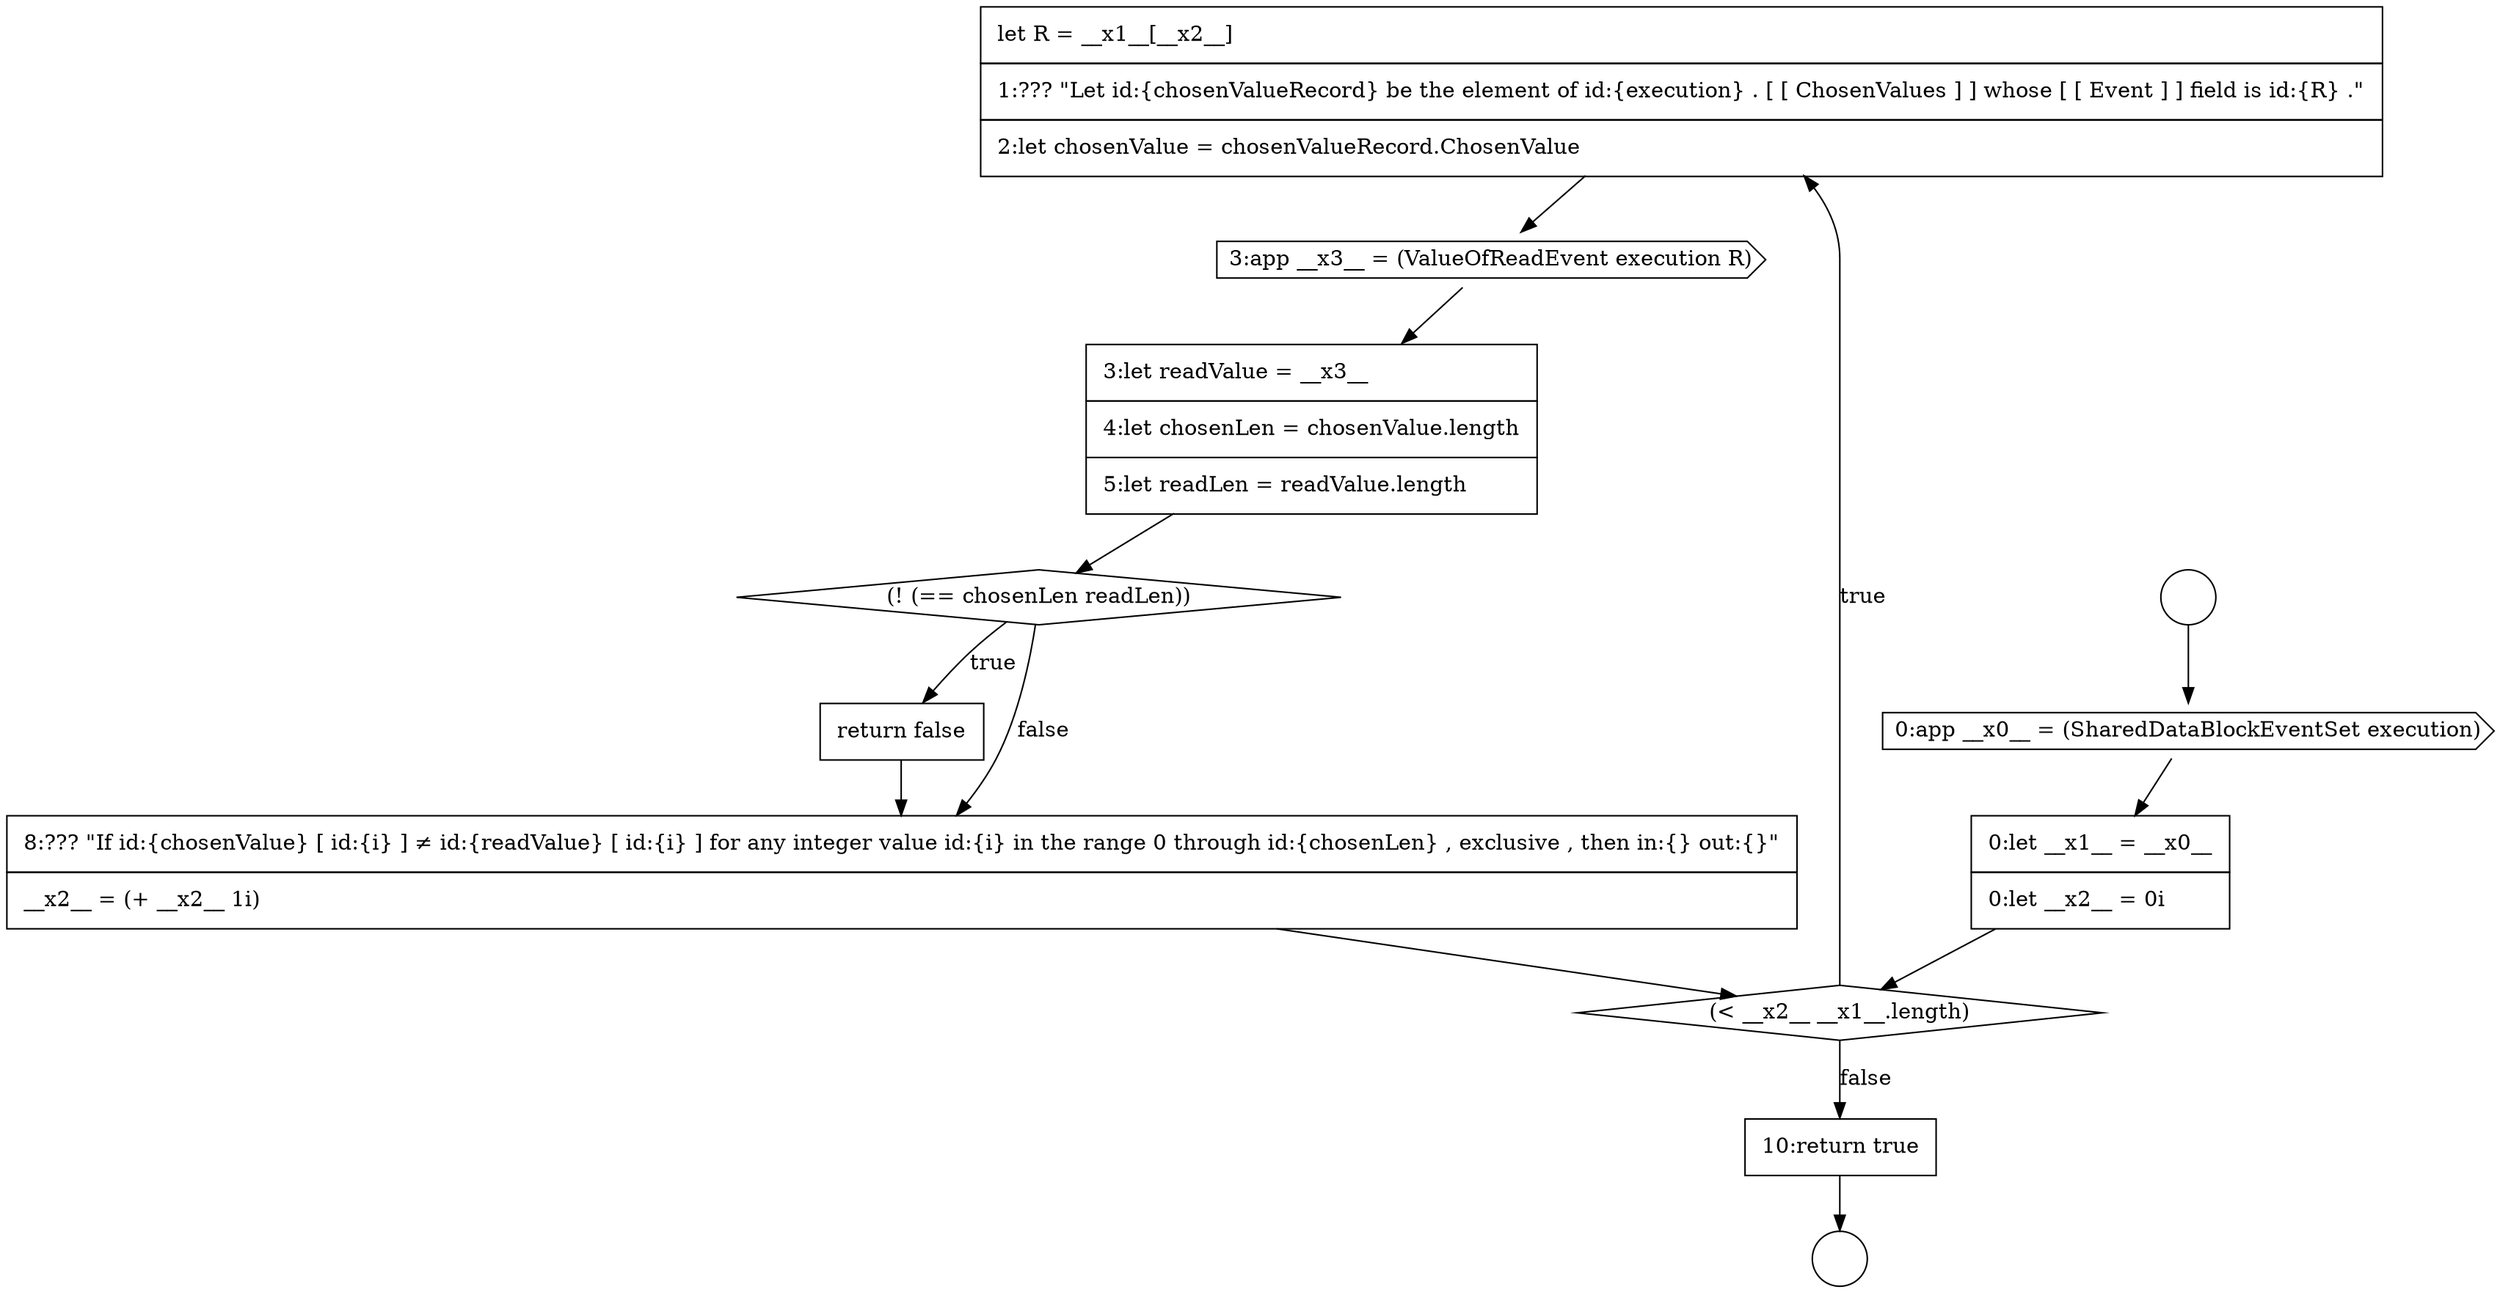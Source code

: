 digraph {
  node19550 [shape=none, margin=0, label=<<font color="black">
    <table border="0" cellborder="1" cellspacing="0" cellpadding="10">
      <tr><td align="left">let R = __x1__[__x2__]</td></tr>
      <tr><td align="left">1:??? &quot;Let id:{chosenValueRecord} be the element of id:{execution} . [ [ ChosenValues ] ] whose [ [ Event ] ] field is id:{R} .&quot;</td></tr>
      <tr><td align="left">2:let chosenValue = chosenValueRecord.ChosenValue</td></tr>
    </table>
  </font>> color="black" fillcolor="white" style=filled]
  node19553 [shape=diamond, label=<<font color="black">(! (== chosenLen readLen))</font>> color="black" fillcolor="white" style=filled]
  node19546 [shape=circle label=" " color="black" fillcolor="white" style=filled]
  node19547 [shape=cds, label=<<font color="black">0:app __x0__ = (SharedDataBlockEventSet execution)</font>> color="black" fillcolor="white" style=filled]
  node19548 [shape=none, margin=0, label=<<font color="black">
    <table border="0" cellborder="1" cellspacing="0" cellpadding="10">
      <tr><td align="left">0:let __x1__ = __x0__</td></tr>
      <tr><td align="left">0:let __x2__ = 0i</td></tr>
    </table>
  </font>> color="black" fillcolor="white" style=filled]
  node19549 [shape=diamond, label=<<font color="black">(&lt; __x2__ __x1__.length)</font>> color="black" fillcolor="white" style=filled]
  node19554 [shape=none, margin=0, label=<<font color="black">
    <table border="0" cellborder="1" cellspacing="0" cellpadding="10">
      <tr><td align="left">return false</td></tr>
    </table>
  </font>> color="black" fillcolor="white" style=filled]
  node19545 [shape=circle label=" " color="black" fillcolor="white" style=filled]
  node19551 [shape=cds, label=<<font color="black">3:app __x3__ = (ValueOfReadEvent execution R)</font>> color="black" fillcolor="white" style=filled]
  node19556 [shape=none, margin=0, label=<<font color="black">
    <table border="0" cellborder="1" cellspacing="0" cellpadding="10">
      <tr><td align="left">10:return true</td></tr>
    </table>
  </font>> color="black" fillcolor="white" style=filled]
  node19555 [shape=none, margin=0, label=<<font color="black">
    <table border="0" cellborder="1" cellspacing="0" cellpadding="10">
      <tr><td align="left">8:??? &quot;If id:{chosenValue} [ id:{i} ] &ne; id:{readValue} [ id:{i} ] for any integer value id:{i} in the range 0 through id:{chosenLen} , exclusive , then in:{} out:{}&quot;</td></tr>
      <tr><td align="left">__x2__ = (+ __x2__ 1i)</td></tr>
    </table>
  </font>> color="black" fillcolor="white" style=filled]
  node19552 [shape=none, margin=0, label=<<font color="black">
    <table border="0" cellborder="1" cellspacing="0" cellpadding="10">
      <tr><td align="left">3:let readValue = __x3__</td></tr>
      <tr><td align="left">4:let chosenLen = chosenValue.length</td></tr>
      <tr><td align="left">5:let readLen = readValue.length</td></tr>
    </table>
  </font>> color="black" fillcolor="white" style=filled]
  node19555 -> node19549 [ color="black"]
  node19545 -> node19547 [ color="black"]
  node19556 -> node19546 [ color="black"]
  node19553 -> node19554 [label=<<font color="black">true</font>> color="black"]
  node19553 -> node19555 [label=<<font color="black">false</font>> color="black"]
  node19548 -> node19549 [ color="black"]
  node19552 -> node19553 [ color="black"]
  node19551 -> node19552 [ color="black"]
  node19550 -> node19551 [ color="black"]
  node19549 -> node19550 [label=<<font color="black">true</font>> color="black"]
  node19549 -> node19556 [label=<<font color="black">false</font>> color="black"]
  node19554 -> node19555 [ color="black"]
  node19547 -> node19548 [ color="black"]
}
